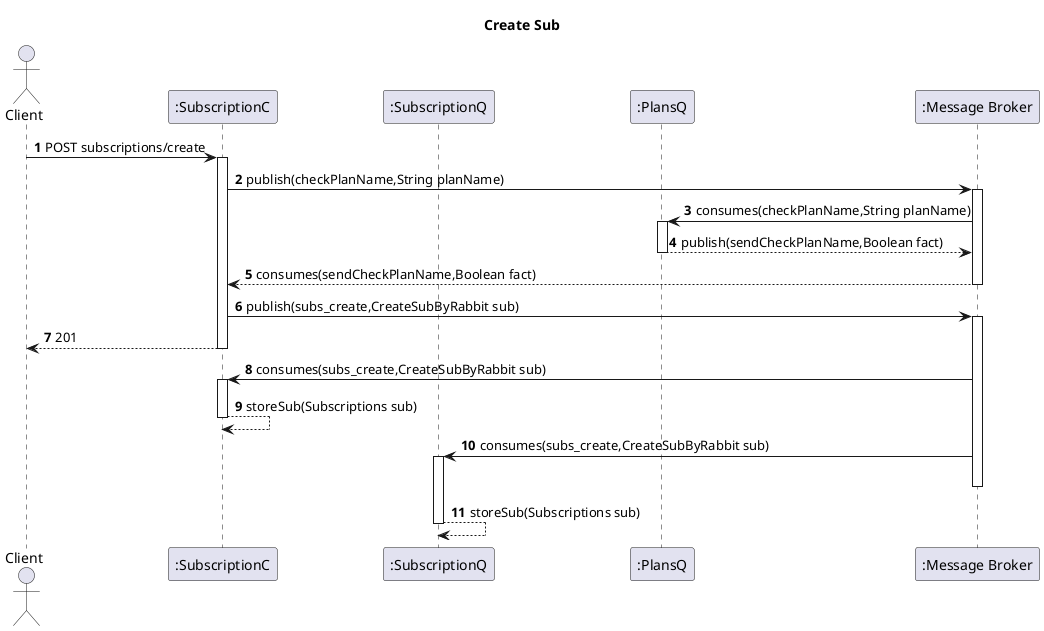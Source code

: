 @startuml
'https://plantuml.com/sequence-diagram
autoactivate on
autonumber
title  Create Sub

autonumber

actor "Client" as Ac

participant ":SubscriptionC" as SubC
participant ":SubscriptionQ" as SubQ
participant ":PlansQ" as Plans
participant ":Message Broker" as Broker

Ac->SubC:POST subscriptions/create
SubC->Broker: publish(checkPlanName,String planName)
Broker->Plans:consumes(checkPlanName,String planName)
Plans-->Broker: publish(sendCheckPlanName,Boolean fact)

Broker-->SubC: consumes(sendCheckPlanName,Boolean fact)
SubC->Broker:publish(subs_create,CreateSubByRabbit sub)
SubC-->Ac:201

Broker->SubC:consumes(subs_create,CreateSubByRabbit sub)
SubC-->SubC:storeSub(Subscriptions sub)
Broker->SubQ:consumes(subs_create,CreateSubByRabbit sub)
deactivate Broker

SubQ-->SubQ:storeSub(Subscriptions sub)

@enduml
